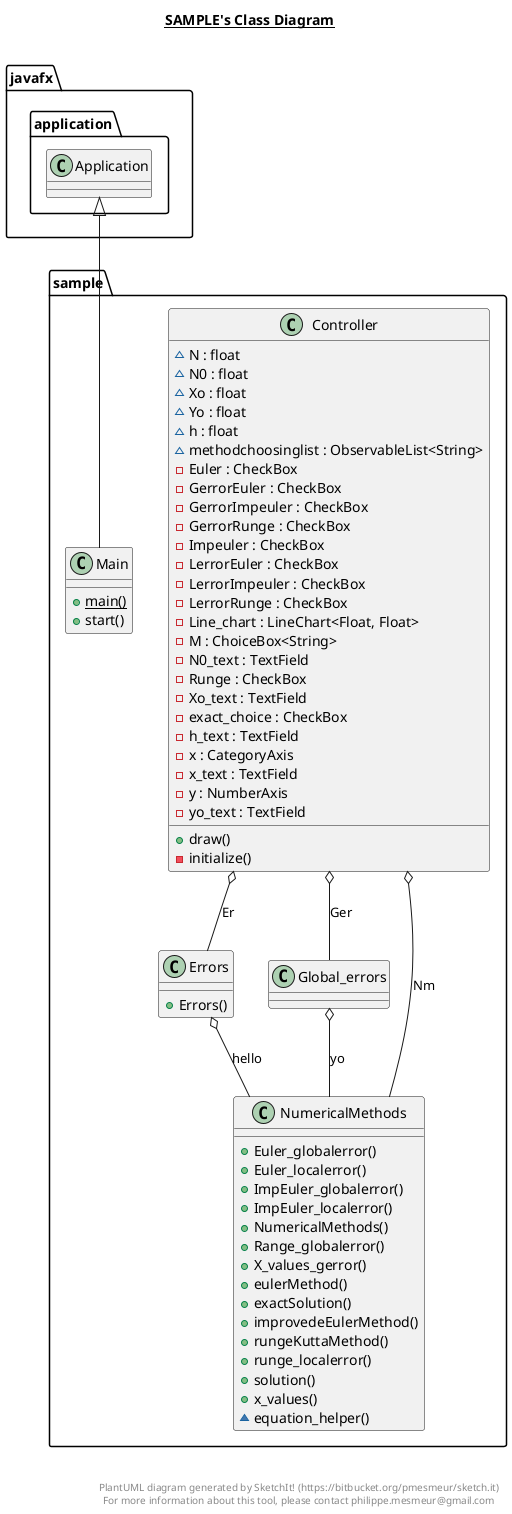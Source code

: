@startuml

title __SAMPLE's Class Diagram__\n

  namespace sample {
    class sample.Controller {
        ~ N : float
        ~ N0 : float
        ~ Xo : float
        ~ Yo : float
        ~ h : float
        ~ methodchoosinglist : ObservableList<String>
        - Euler : CheckBox
        - GerrorEuler : CheckBox
        - GerrorImpeuler : CheckBox
        - GerrorRunge : CheckBox
        - Impeuler : CheckBox
        - LerrorEuler : CheckBox
        - LerrorImpeuler : CheckBox
        - LerrorRunge : CheckBox
        - Line_chart : LineChart<Float, Float>
        - M : ChoiceBox<String>
        - N0_text : TextField
        - Runge : CheckBox
        - Xo_text : TextField
        - exact_choice : CheckBox
        - h_text : TextField
        - x : CategoryAxis
        - x_text : TextField
        - y : NumberAxis
        - yo_text : TextField
        + draw()
        - initialize()
    }
  }
  

  namespace sample {
    class sample.Errors {
        + Errors()
    }
  }
  

  namespace sample {
    class sample.Global_errors {
    }
  }
  

  namespace sample {
    class sample.Main {
        {static} + main()
        + start()
    }
  }
  

  namespace sample {
    class sample.NumericalMethods {
        + Euler_globalerror()
        + Euler_localerror()
        + ImpEuler_globalerror()
        + ImpEuler_localerror()
        + NumericalMethods()
        + Range_globalerror()
        + X_values_gerror()
        + eulerMethod()
        + exactSolution()
        + improvedeEulerMethod()
        + rungeKuttaMethod()
        + runge_localerror()
        + solution()
        + x_values()
        ~ equation_helper()
    }
  }
  

  sample.Controller o-- sample.Errors : Er
  sample.Controller o-- sample.Global_errors : Ger
  sample.Controller o-- sample.NumericalMethods : Nm
  sample.Errors o-- sample.NumericalMethods : hello
  sample.Global_errors o-- sample.NumericalMethods : yo
  sample.Main -up-|> javafx.application.Application


right footer


PlantUML diagram generated by SketchIt! (https://bitbucket.org/pmesmeur/sketch.it)
For more information about this tool, please contact philippe.mesmeur@gmail.com
endfooter

@enduml
